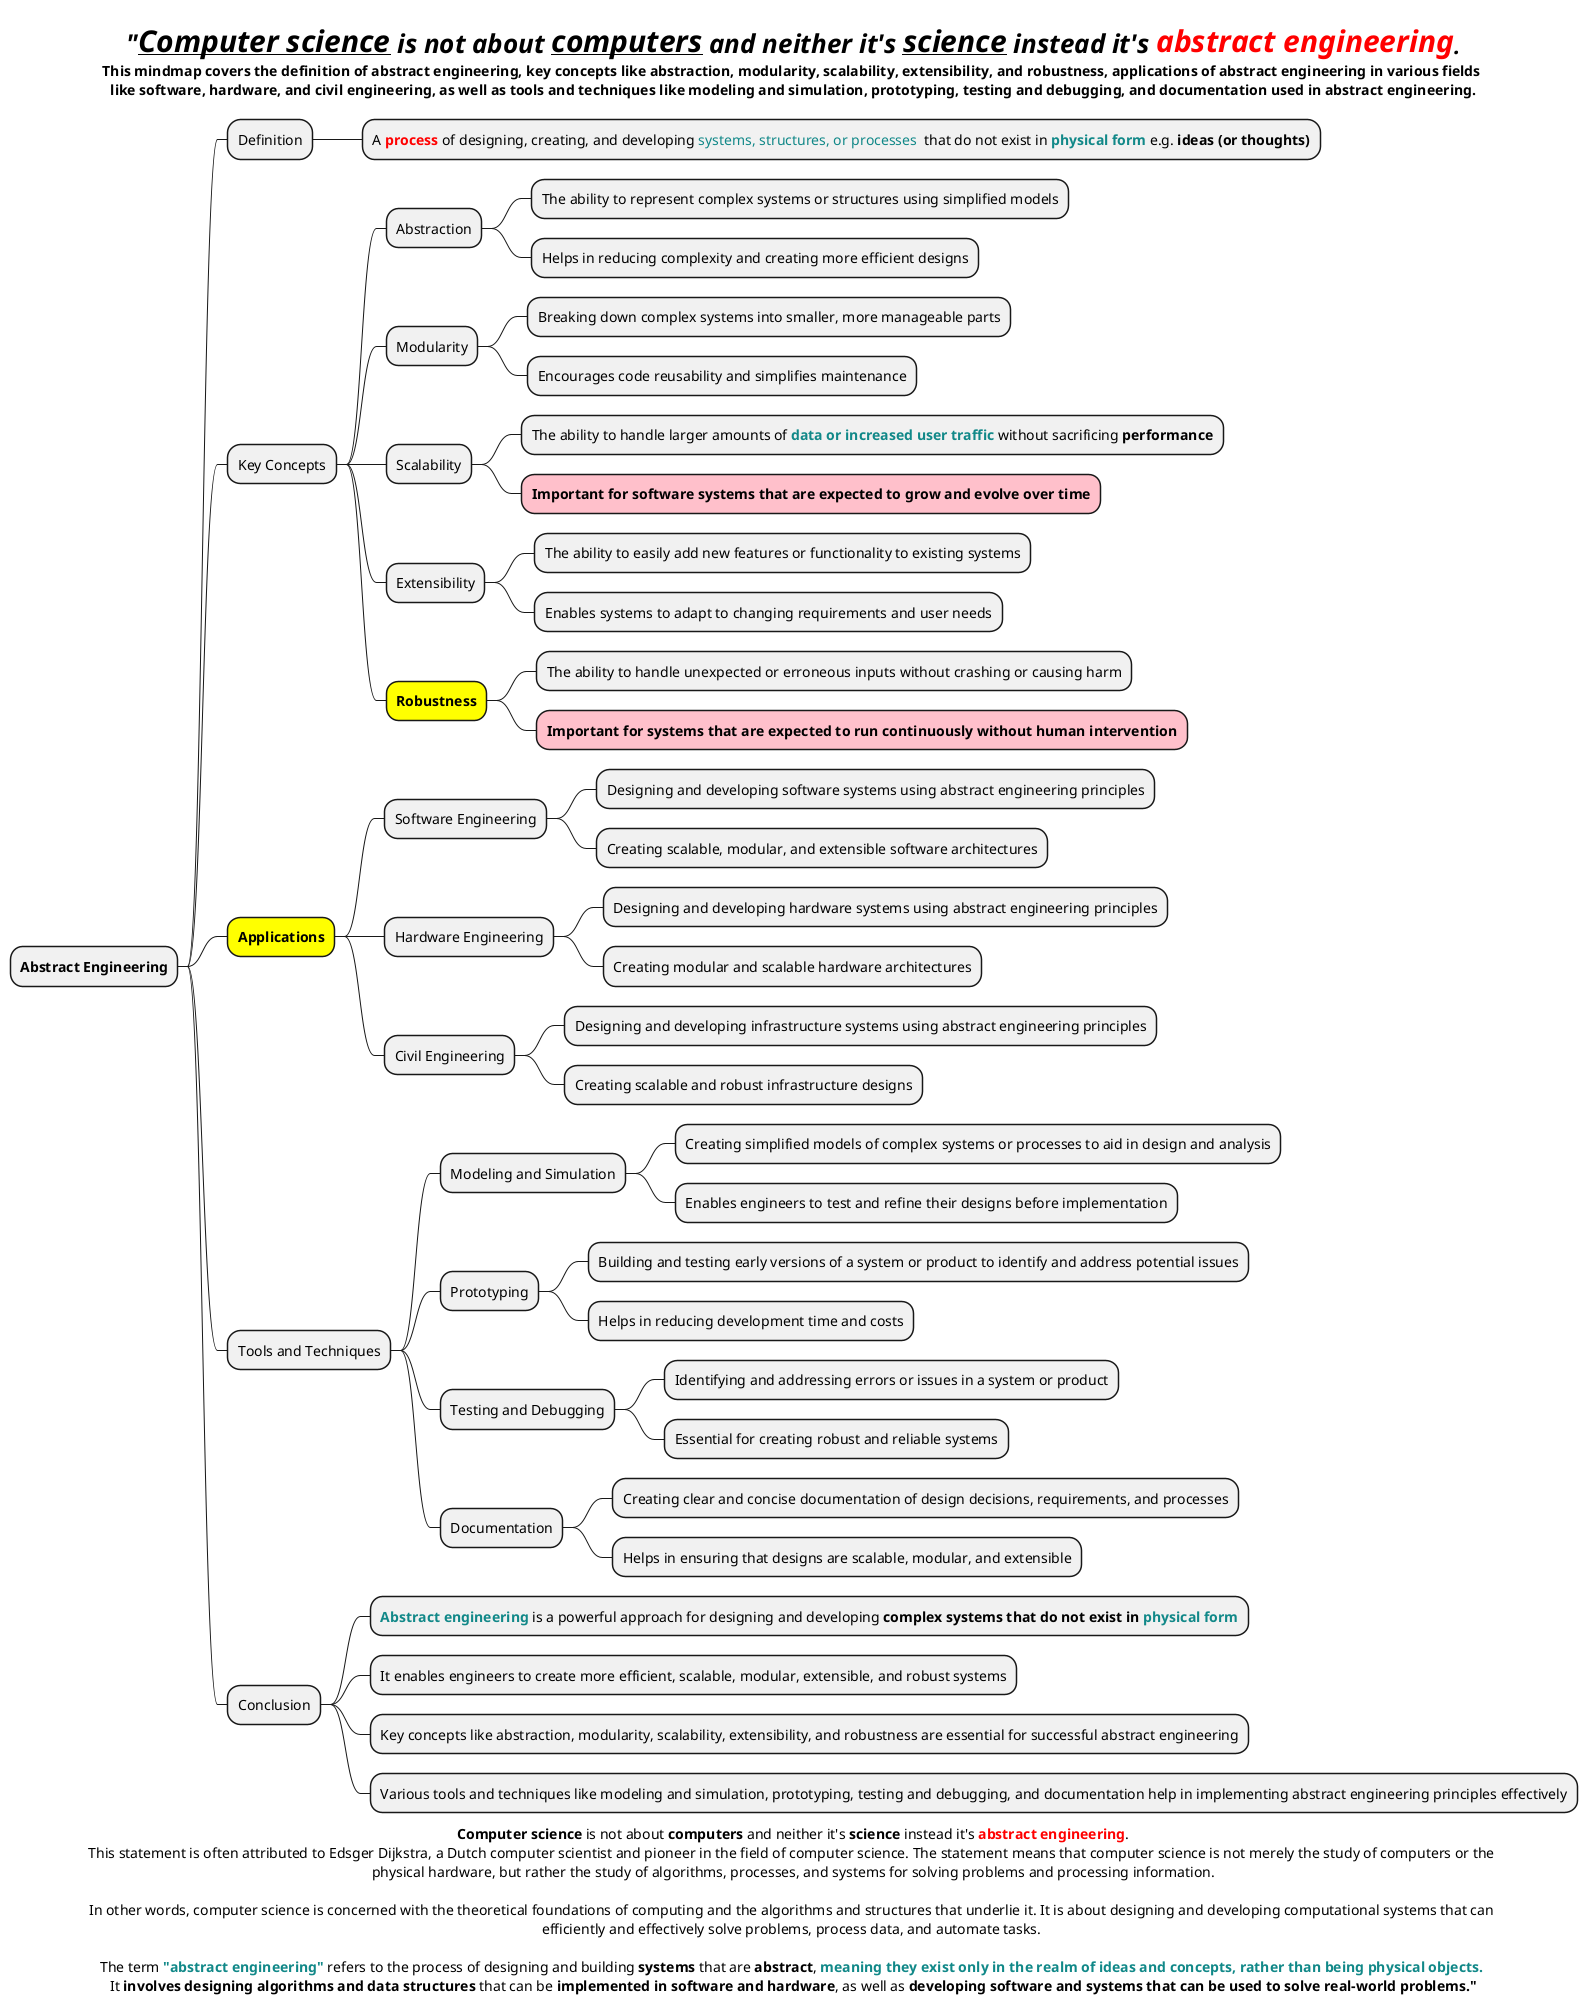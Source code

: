 @startmindmap

title = //**"__Computer science__ is not about __computers__ and neither it's __science__ instead it's **<color #red>**abstract engineering**</color>.// \nThis mindmap covers the definition of abstract engineering, key concepts like abstraction, modularity, scalability, extensibility, and robustness, applications of abstract engineering in various fields \nlike software, hardware, and civil engineering, as well as tools and techniques like modeling and simulation, prototyping, testing and debugging, and documentation used in abstract engineering.
caption **Computer science** is not about **computers** and neither it's **science** instead it's <color #red>**abstract engineering**</color>.\nThis statement is often attributed to Edsger Dijkstra, a Dutch computer scientist and pioneer in the field of computer science. The statement means that computer science is not merely the study of computers or the \nphysical hardware, but rather the study of algorithms, processes, and systems for solving problems and processing information.\n\nIn other words, computer science is concerned with the theoretical foundations of computing and the algorithms and structures that underlie it. It is about designing and developing computational systems that can \nefficiently and effectively solve problems, process data, and automate tasks. \n\nThe term <color #118888>**"abstract engineering"**</color> refers to the process of designing and building **systems** that are **abstract**, <color #118888>**meaning they exist only in the realm of ideas and concepts, rather than being physical objects.**</color> \nIt **involves designing algorithms and data structures** that can be **implemented in software and hardware**, as well as **developing software and systems that can be used to solve real-world problems."**


* **Abstract Engineering**
** Definition
*** A <color #red>**process**</color> of designing, creating, and developing <color #118888>systems, structures, or processes</color>  that do not exist in <color #118888>**physical form**</color> e.g. **ideas (or thoughts)**
** Key Concepts
*** Abstraction
**** The ability to represent complex systems or structures using simplified models
**** Helps in reducing complexity and creating more efficient designs
*** Modularity
**** Breaking down complex systems into smaller, more manageable parts
**** Encourages code reusability and simplifies maintenance
*** Scalability
**** The ability to handle larger amounts of <color #118888>**data or increased user traffic**</color> without sacrificing **performance**
****[#pink] **Important for software systems that are expected to grow and evolve over time**
*** Extensibility
**** The ability to easily add new features or functionality to existing systems
**** Enables systems to adapt to changing requirements and user needs
***[#yellow] **Robustness**
**** The ability to handle unexpected or erroneous inputs without crashing or causing harm
****[#pink] **Important for systems that are expected to run continuously without human intervention**
**[#yellow] **Applications**
*** Software Engineering
**** Designing and developing software systems using abstract engineering principles
**** Creating scalable, modular, and extensible software architectures
*** Hardware Engineering
**** Designing and developing hardware systems using abstract engineering principles
**** Creating modular and scalable hardware architectures
*** Civil Engineering
**** Designing and developing infrastructure systems using abstract engineering principles
**** Creating scalable and robust infrastructure designs
** Tools and Techniques
*** Modeling and Simulation
**** Creating simplified models of complex systems or processes to aid in design and analysis
**** Enables engineers to test and refine their designs before implementation
*** Prototyping
**** Building and testing early versions of a system or product to identify and address potential issues
**** Helps in reducing development time and costs
*** Testing and Debugging
**** Identifying and addressing errors or issues in a system or product
**** Essential for creating robust and reliable systems
*** Documentation
**** Creating clear and concise documentation of design decisions, requirements, and processes
**** Helps in ensuring that designs are scalable, modular, and extensible
** Conclusion
*** <color #118888>**Abstract engineering**</color> is a powerful approach for designing and developing **complex systems that do not exist in** <color #118888>**physical form**</color>
*** It enables engineers to create more efficient, scalable, modular, extensible, and robust systems
*** Key concepts like abstraction, modularity, scalability, extensibility, and robustness are essential for successful abstract engineering
*** Various tools and techniques like modeling and simulation, prototyping, testing and debugging, and documentation help in implementing abstract engineering principles effectively
@endmindmap
